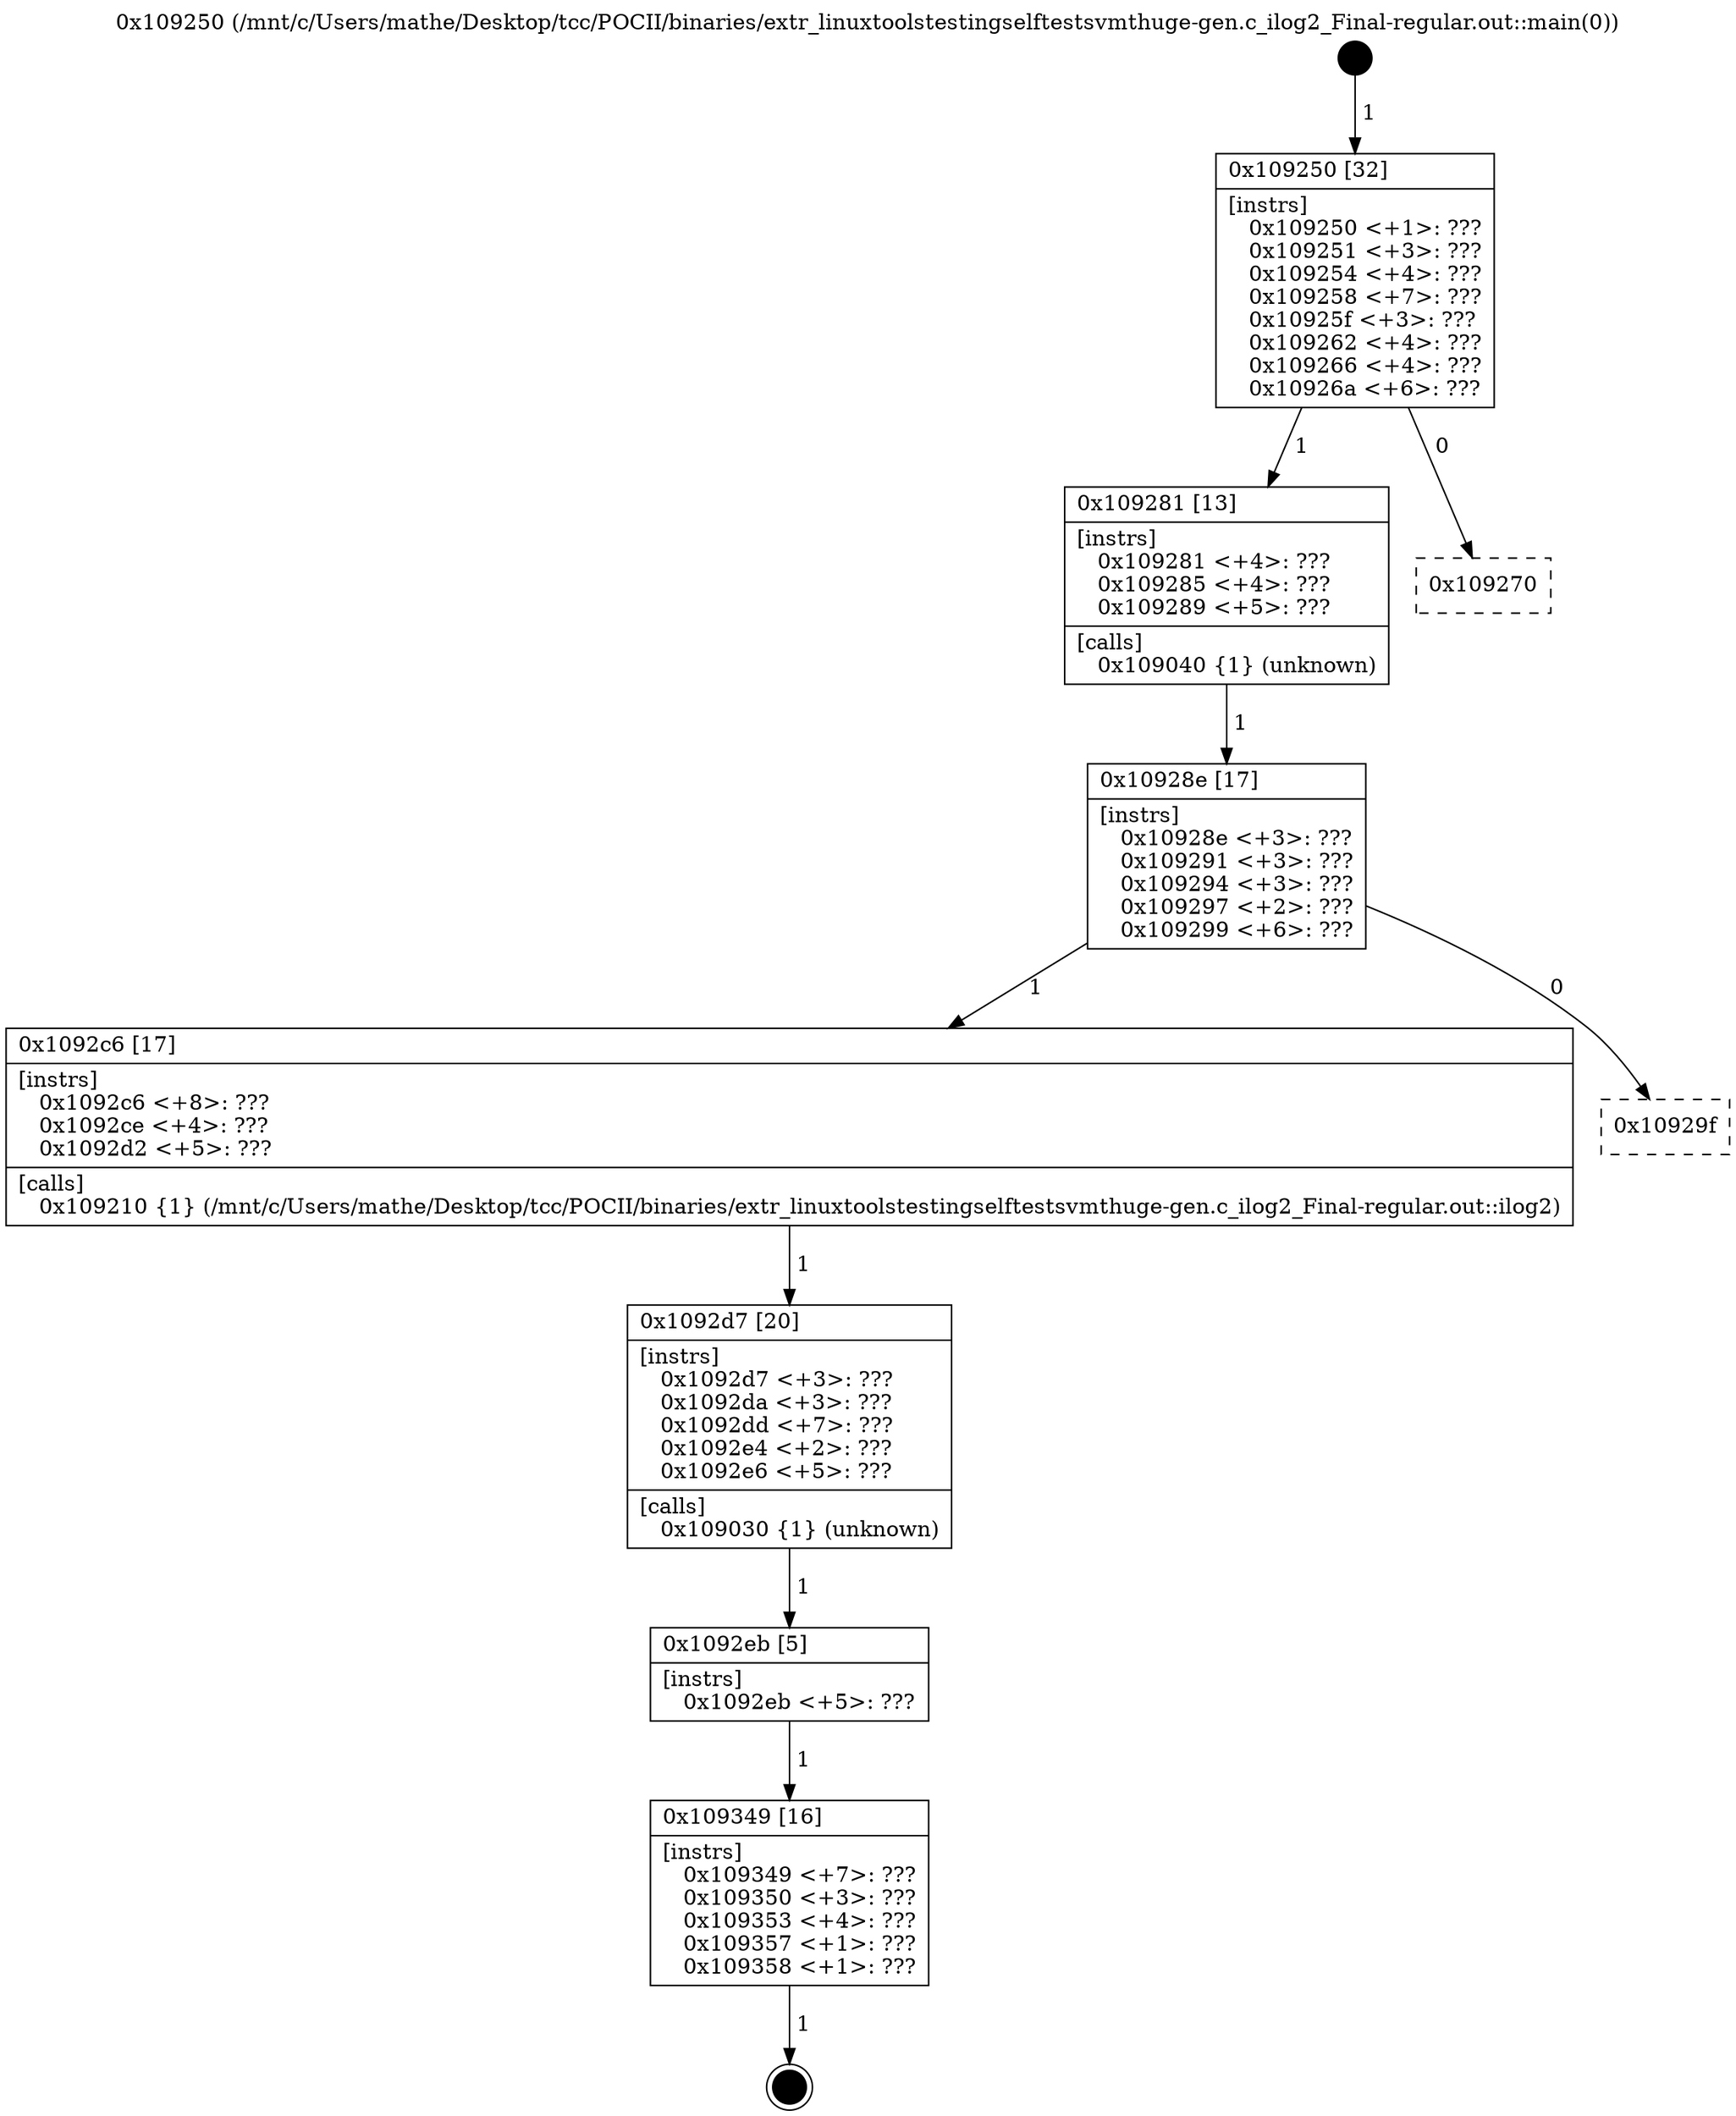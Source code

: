 digraph "0x109250" {
  label = "0x109250 (/mnt/c/Users/mathe/Desktop/tcc/POCII/binaries/extr_linuxtoolstestingselftestsvmthuge-gen.c_ilog2_Final-regular.out::main(0))"
  labelloc = "t"
  node[shape=record]

  Entry [label="",width=0.3,height=0.3,shape=circle,fillcolor=black,style=filled]
  "0x109250" [label="{
     0x109250 [32]\l
     | [instrs]\l
     &nbsp;&nbsp;0x109250 \<+1\>: ???\l
     &nbsp;&nbsp;0x109251 \<+3\>: ???\l
     &nbsp;&nbsp;0x109254 \<+4\>: ???\l
     &nbsp;&nbsp;0x109258 \<+7\>: ???\l
     &nbsp;&nbsp;0x10925f \<+3\>: ???\l
     &nbsp;&nbsp;0x109262 \<+4\>: ???\l
     &nbsp;&nbsp;0x109266 \<+4\>: ???\l
     &nbsp;&nbsp;0x10926a \<+6\>: ???\l
  }"]
  "0x109281" [label="{
     0x109281 [13]\l
     | [instrs]\l
     &nbsp;&nbsp;0x109281 \<+4\>: ???\l
     &nbsp;&nbsp;0x109285 \<+4\>: ???\l
     &nbsp;&nbsp;0x109289 \<+5\>: ???\l
     | [calls]\l
     &nbsp;&nbsp;0x109040 \{1\} (unknown)\l
  }"]
  "0x109270" [label="{
     0x109270\l
  }", style=dashed]
  "0x10928e" [label="{
     0x10928e [17]\l
     | [instrs]\l
     &nbsp;&nbsp;0x10928e \<+3\>: ???\l
     &nbsp;&nbsp;0x109291 \<+3\>: ???\l
     &nbsp;&nbsp;0x109294 \<+3\>: ???\l
     &nbsp;&nbsp;0x109297 \<+2\>: ???\l
     &nbsp;&nbsp;0x109299 \<+6\>: ???\l
  }"]
  "0x1092c6" [label="{
     0x1092c6 [17]\l
     | [instrs]\l
     &nbsp;&nbsp;0x1092c6 \<+8\>: ???\l
     &nbsp;&nbsp;0x1092ce \<+4\>: ???\l
     &nbsp;&nbsp;0x1092d2 \<+5\>: ???\l
     | [calls]\l
     &nbsp;&nbsp;0x109210 \{1\} (/mnt/c/Users/mathe/Desktop/tcc/POCII/binaries/extr_linuxtoolstestingselftestsvmthuge-gen.c_ilog2_Final-regular.out::ilog2)\l
  }"]
  "0x10929f" [label="{
     0x10929f\l
  }", style=dashed]
  "0x1092d7" [label="{
     0x1092d7 [20]\l
     | [instrs]\l
     &nbsp;&nbsp;0x1092d7 \<+3\>: ???\l
     &nbsp;&nbsp;0x1092da \<+3\>: ???\l
     &nbsp;&nbsp;0x1092dd \<+7\>: ???\l
     &nbsp;&nbsp;0x1092e4 \<+2\>: ???\l
     &nbsp;&nbsp;0x1092e6 \<+5\>: ???\l
     | [calls]\l
     &nbsp;&nbsp;0x109030 \{1\} (unknown)\l
  }"]
  "0x1092eb" [label="{
     0x1092eb [5]\l
     | [instrs]\l
     &nbsp;&nbsp;0x1092eb \<+5\>: ???\l
  }"]
  "0x109349" [label="{
     0x109349 [16]\l
     | [instrs]\l
     &nbsp;&nbsp;0x109349 \<+7\>: ???\l
     &nbsp;&nbsp;0x109350 \<+3\>: ???\l
     &nbsp;&nbsp;0x109353 \<+4\>: ???\l
     &nbsp;&nbsp;0x109357 \<+1\>: ???\l
     &nbsp;&nbsp;0x109358 \<+1\>: ???\l
  }"]
  Exit [label="",width=0.3,height=0.3,shape=circle,fillcolor=black,style=filled,peripheries=2]
  Entry -> "0x109250" [label=" 1"]
  "0x109250" -> "0x109281" [label=" 1"]
  "0x109250" -> "0x109270" [label=" 0"]
  "0x109281" -> "0x10928e" [label=" 1"]
  "0x10928e" -> "0x1092c6" [label=" 1"]
  "0x10928e" -> "0x10929f" [label=" 0"]
  "0x1092c6" -> "0x1092d7" [label=" 1"]
  "0x1092d7" -> "0x1092eb" [label=" 1"]
  "0x1092eb" -> "0x109349" [label=" 1"]
  "0x109349" -> Exit [label=" 1"]
}
